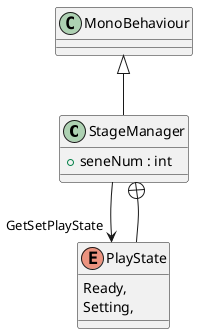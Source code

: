 @startuml
class StageManager {
    + seneNum : int
}
enum PlayState {
    Ready,
    Setting,
}
MonoBehaviour <|-- StageManager
StageManager --> "GetSetPlayState" PlayState
StageManager +-- PlayState
@enduml

